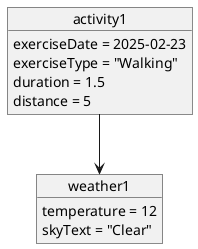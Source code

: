 @startuml
'https://plantuml.com/state-diagram

object activity1 {
  exerciseDate = 2025-02-23
  exerciseType = "Walking"
  duration = 1.5
  distance = 5
}

object weather1 {
  temperature = 12
  skyText = "Clear"
}

activity1 --> weather1
@enduml

//An Object Diagram shows instances of classes and the
relationships between them at a specific moment in time.

//object: Defines an instance of a class.
-->: Defines relationships between objects.
